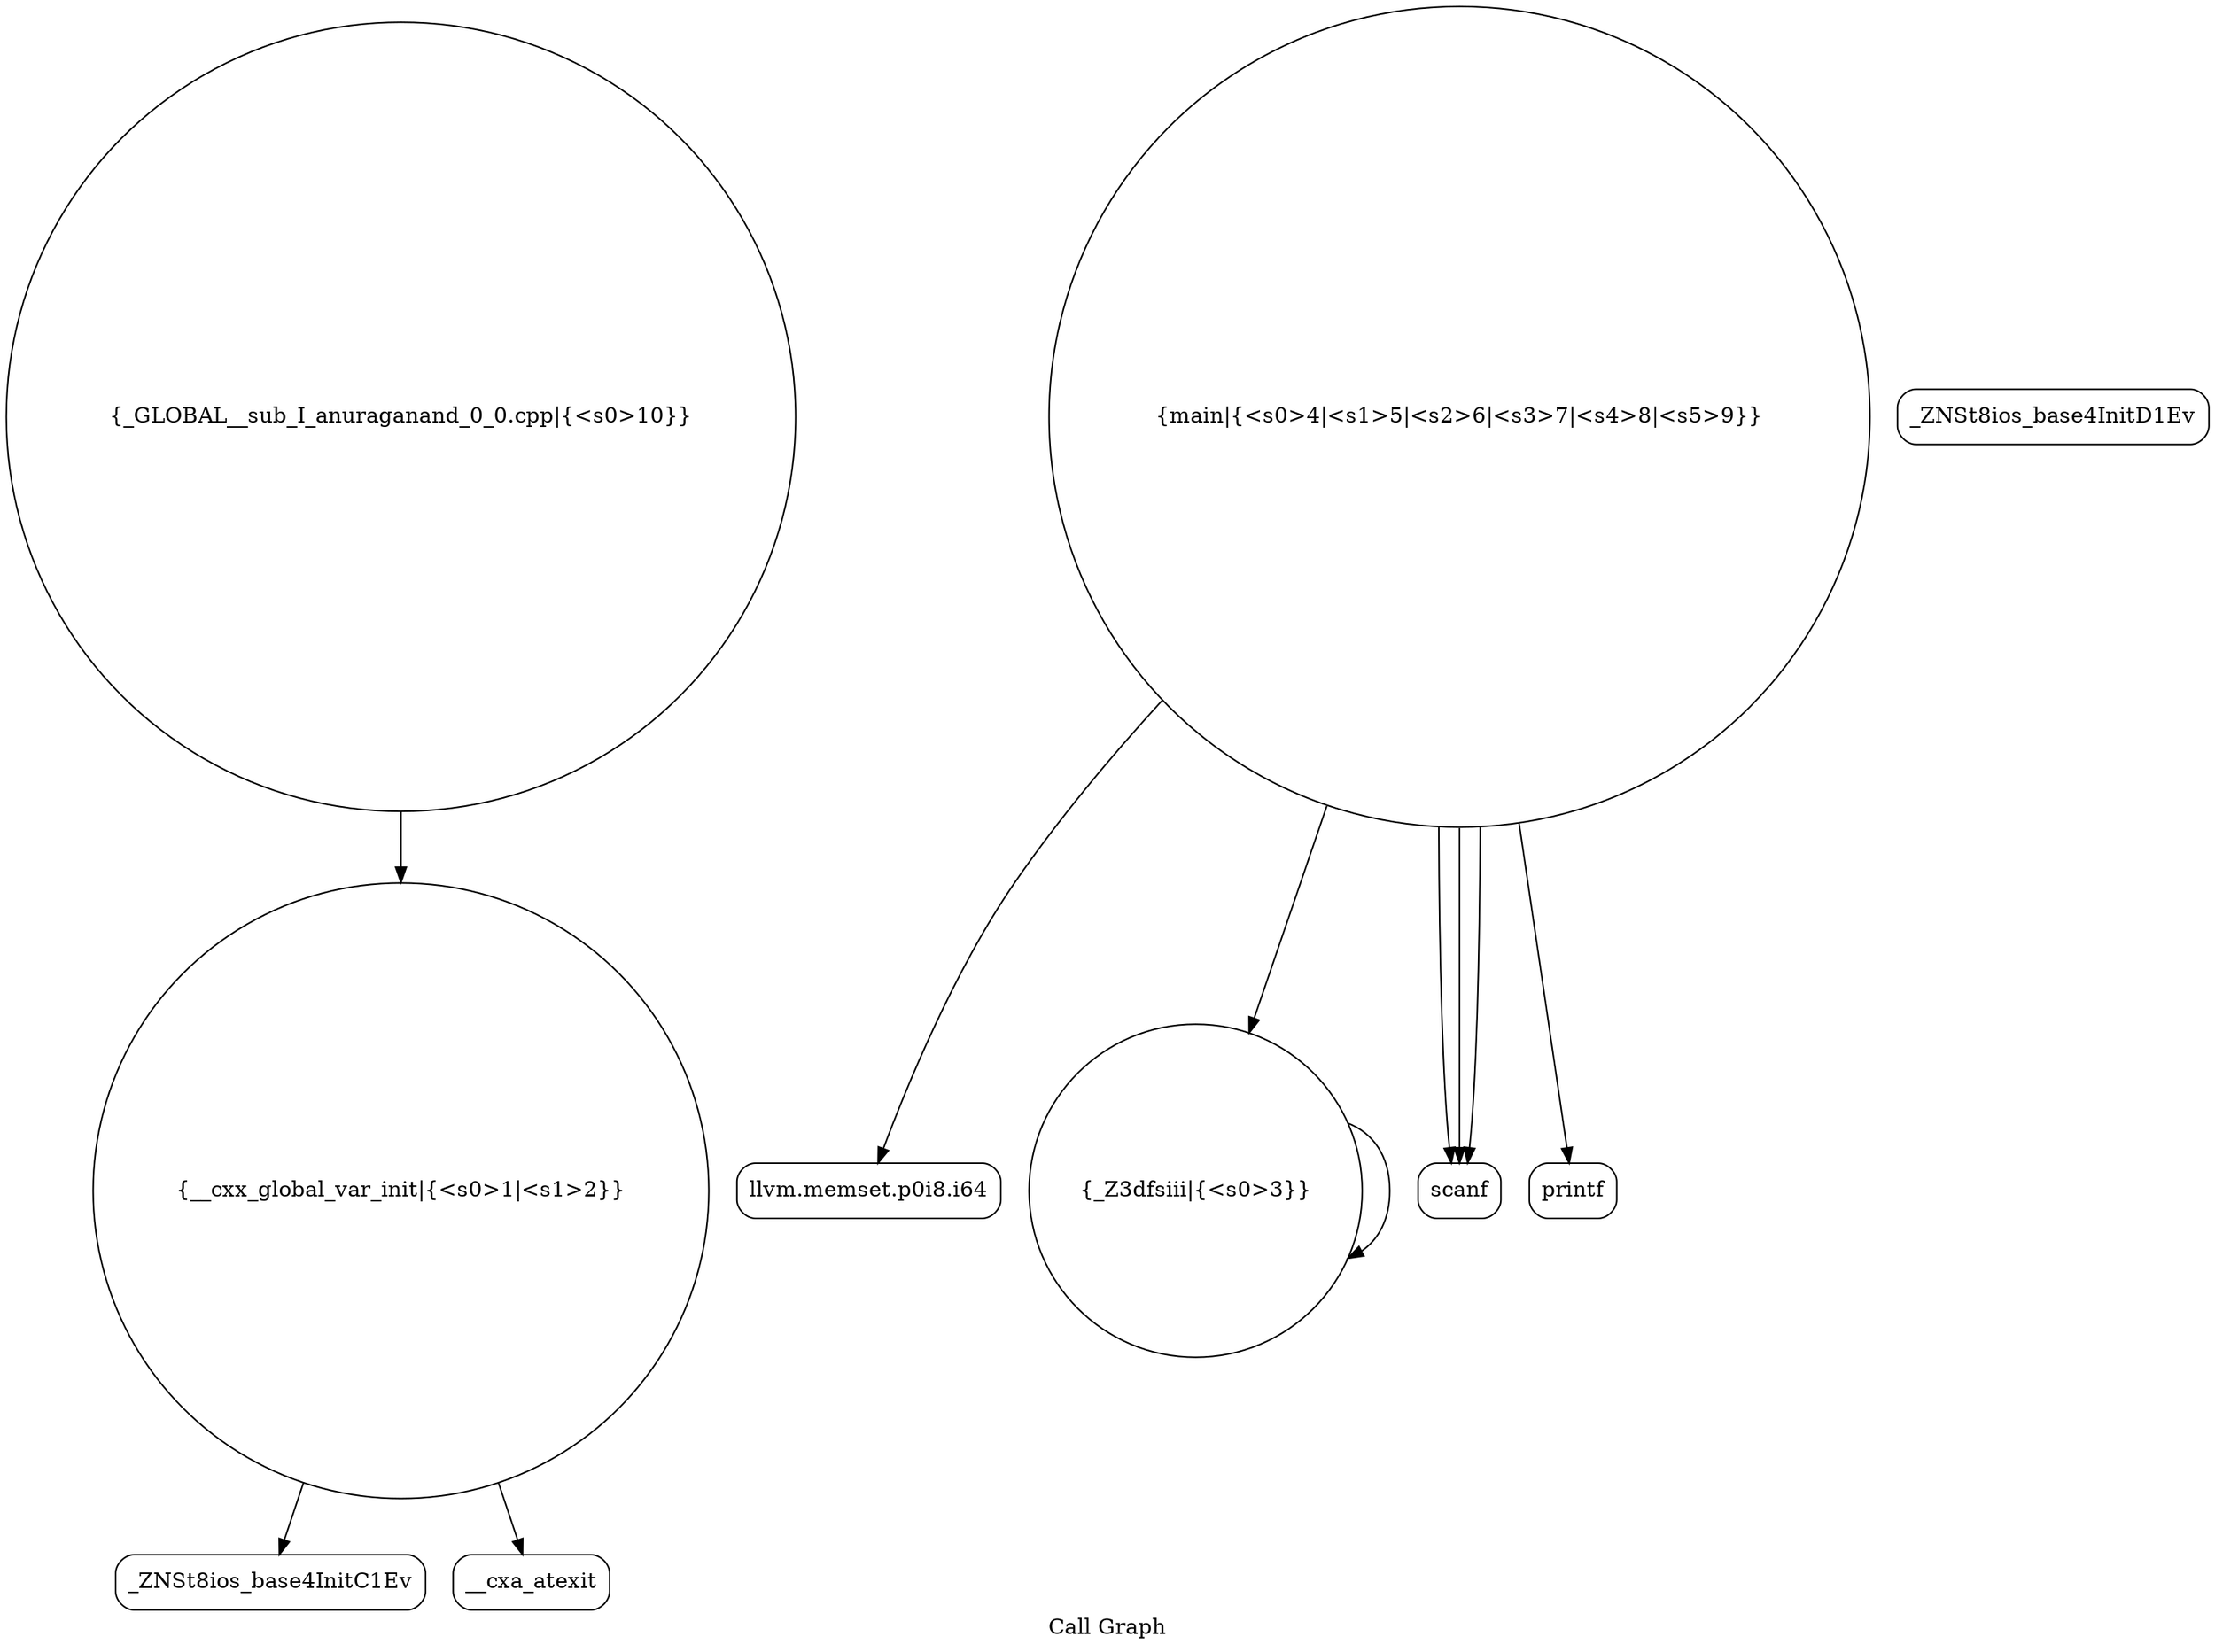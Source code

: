 digraph "Call Graph" {
	label="Call Graph";

	Node0x55ab0283ac60 [shape=record,shape=circle,label="{__cxx_global_var_init|{<s0>1|<s1>2}}"];
	Node0x55ab0283ac60:s0 -> Node0x55ab0283b0f0[color=black];
	Node0x55ab0283ac60:s1 -> Node0x55ab0283b1f0[color=black];
	Node0x55ab0283b3f0 [shape=record,shape=Mrecord,label="{llvm.memset.p0i8.i64}"];
	Node0x55ab0283b170 [shape=record,shape=Mrecord,label="{_ZNSt8ios_base4InitD1Ev}"];
	Node0x55ab0283b4f0 [shape=record,shape=circle,label="{_GLOBAL__sub_I_anuraganand_0_0.cpp|{<s0>10}}"];
	Node0x55ab0283b4f0:s0 -> Node0x55ab0283ac60[color=black];
	Node0x55ab0283b270 [shape=record,shape=circle,label="{_Z3dfsiii|{<s0>3}}"];
	Node0x55ab0283b270:s0 -> Node0x55ab0283b270[color=black];
	Node0x55ab0283b370 [shape=record,shape=Mrecord,label="{scanf}"];
	Node0x55ab0283b0f0 [shape=record,shape=Mrecord,label="{_ZNSt8ios_base4InitC1Ev}"];
	Node0x55ab0283b470 [shape=record,shape=Mrecord,label="{printf}"];
	Node0x55ab0283b1f0 [shape=record,shape=Mrecord,label="{__cxa_atexit}"];
	Node0x55ab0283b2f0 [shape=record,shape=circle,label="{main|{<s0>4|<s1>5|<s2>6|<s3>7|<s4>8|<s5>9}}"];
	Node0x55ab0283b2f0:s0 -> Node0x55ab0283b370[color=black];
	Node0x55ab0283b2f0:s1 -> Node0x55ab0283b370[color=black];
	Node0x55ab0283b2f0:s2 -> Node0x55ab0283b370[color=black];
	Node0x55ab0283b2f0:s3 -> Node0x55ab0283b3f0[color=black];
	Node0x55ab0283b2f0:s4 -> Node0x55ab0283b270[color=black];
	Node0x55ab0283b2f0:s5 -> Node0x55ab0283b470[color=black];
}

